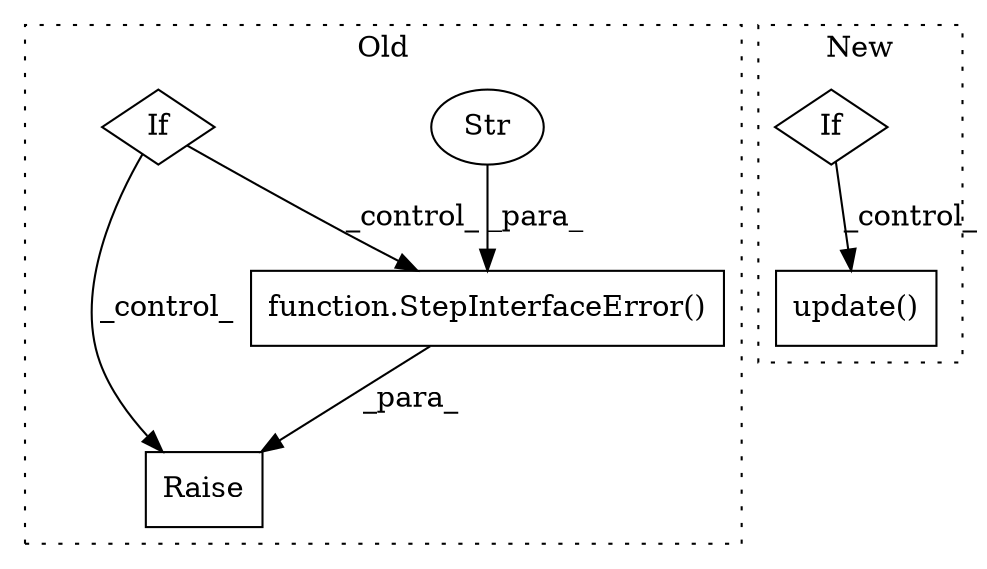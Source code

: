 digraph G {
subgraph cluster0 {
1 [label="function.StepInterfaceError()" a="75" s="6600,6838" l="36,14" shape="box"];
3 [label="Str" a="66" s="6636" l="202" shape="ellipse"];
4 [label="Raise" a="91" s="6594" l="6" shape="box"];
5 [label="If" a="96" s="6553" l="3" shape="diamond"];
label = "Old";
style="dotted";
}
subgraph cluster1 {
2 [label="update()" a="75" s="6652,6707" l="15,1" shape="box"];
6 [label="If" a="96" s="6619" l="3" shape="diamond"];
label = "New";
style="dotted";
}
1 -> 4 [label="_para_"];
3 -> 1 [label="_para_"];
5 -> 4 [label="_control_"];
5 -> 1 [label="_control_"];
6 -> 2 [label="_control_"];
}